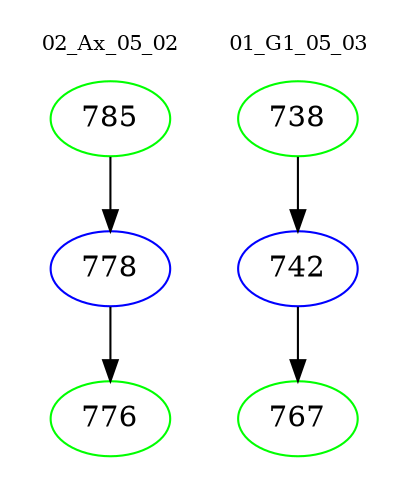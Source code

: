 digraph{
subgraph cluster_0 {
color = white
label = "02_Ax_05_02";
fontsize=10;
T0_785 [label="785", color="green"]
T0_785 -> T0_778 [color="black"]
T0_778 [label="778", color="blue"]
T0_778 -> T0_776 [color="black"]
T0_776 [label="776", color="green"]
}
subgraph cluster_1 {
color = white
label = "01_G1_05_03";
fontsize=10;
T1_738 [label="738", color="green"]
T1_738 -> T1_742 [color="black"]
T1_742 [label="742", color="blue"]
T1_742 -> T1_767 [color="black"]
T1_767 [label="767", color="green"]
}
}
